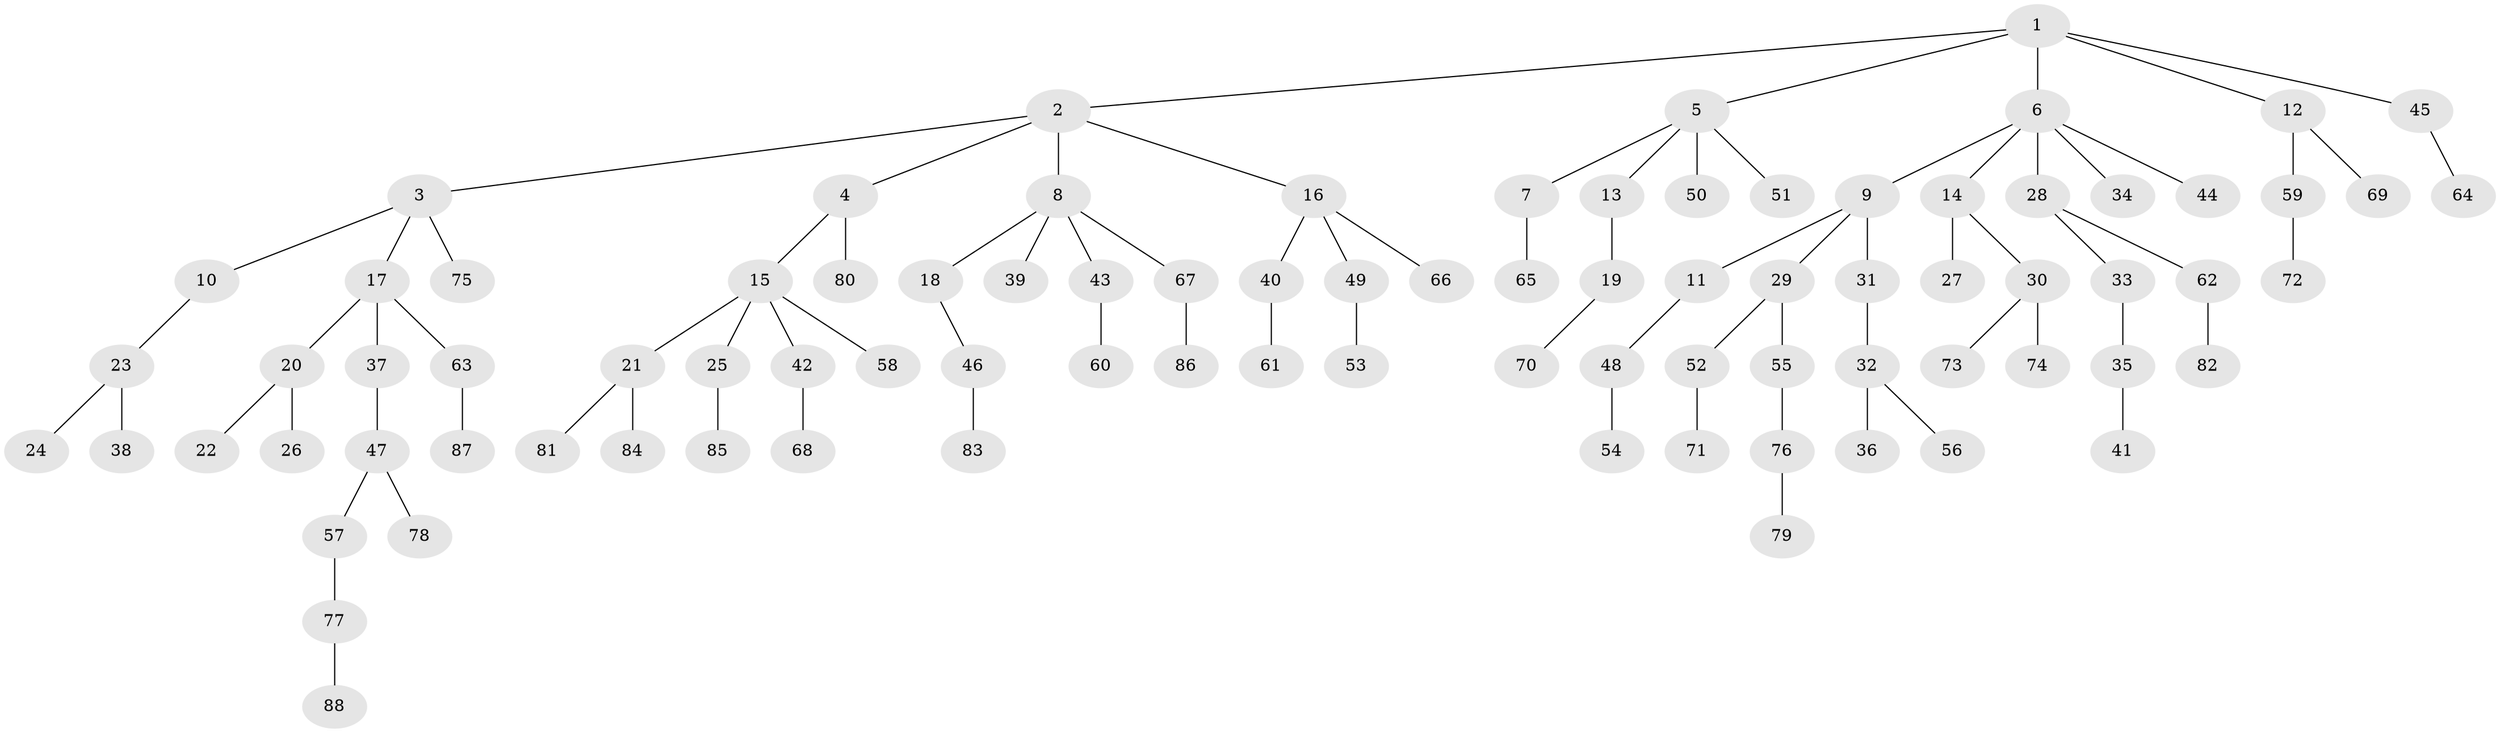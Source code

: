 // coarse degree distribution, {5: 0.047619047619047616, 3: 0.09523809523809523, 2: 0.30158730158730157, 4: 0.09523809523809523, 1: 0.4603174603174603}
// Generated by graph-tools (version 1.1) at 2025/51/03/04/25 22:51:27]
// undirected, 88 vertices, 87 edges
graph export_dot {
  node [color=gray90,style=filled];
  1;
  2;
  3;
  4;
  5;
  6;
  7;
  8;
  9;
  10;
  11;
  12;
  13;
  14;
  15;
  16;
  17;
  18;
  19;
  20;
  21;
  22;
  23;
  24;
  25;
  26;
  27;
  28;
  29;
  30;
  31;
  32;
  33;
  34;
  35;
  36;
  37;
  38;
  39;
  40;
  41;
  42;
  43;
  44;
  45;
  46;
  47;
  48;
  49;
  50;
  51;
  52;
  53;
  54;
  55;
  56;
  57;
  58;
  59;
  60;
  61;
  62;
  63;
  64;
  65;
  66;
  67;
  68;
  69;
  70;
  71;
  72;
  73;
  74;
  75;
  76;
  77;
  78;
  79;
  80;
  81;
  82;
  83;
  84;
  85;
  86;
  87;
  88;
  1 -- 2;
  1 -- 5;
  1 -- 6;
  1 -- 12;
  1 -- 45;
  2 -- 3;
  2 -- 4;
  2 -- 8;
  2 -- 16;
  3 -- 10;
  3 -- 17;
  3 -- 75;
  4 -- 15;
  4 -- 80;
  5 -- 7;
  5 -- 13;
  5 -- 50;
  5 -- 51;
  6 -- 9;
  6 -- 14;
  6 -- 28;
  6 -- 34;
  6 -- 44;
  7 -- 65;
  8 -- 18;
  8 -- 39;
  8 -- 43;
  8 -- 67;
  9 -- 11;
  9 -- 29;
  9 -- 31;
  10 -- 23;
  11 -- 48;
  12 -- 59;
  12 -- 69;
  13 -- 19;
  14 -- 27;
  14 -- 30;
  15 -- 21;
  15 -- 25;
  15 -- 42;
  15 -- 58;
  16 -- 40;
  16 -- 49;
  16 -- 66;
  17 -- 20;
  17 -- 37;
  17 -- 63;
  18 -- 46;
  19 -- 70;
  20 -- 22;
  20 -- 26;
  21 -- 81;
  21 -- 84;
  23 -- 24;
  23 -- 38;
  25 -- 85;
  28 -- 33;
  28 -- 62;
  29 -- 52;
  29 -- 55;
  30 -- 73;
  30 -- 74;
  31 -- 32;
  32 -- 36;
  32 -- 56;
  33 -- 35;
  35 -- 41;
  37 -- 47;
  40 -- 61;
  42 -- 68;
  43 -- 60;
  45 -- 64;
  46 -- 83;
  47 -- 57;
  47 -- 78;
  48 -- 54;
  49 -- 53;
  52 -- 71;
  55 -- 76;
  57 -- 77;
  59 -- 72;
  62 -- 82;
  63 -- 87;
  67 -- 86;
  76 -- 79;
  77 -- 88;
}
